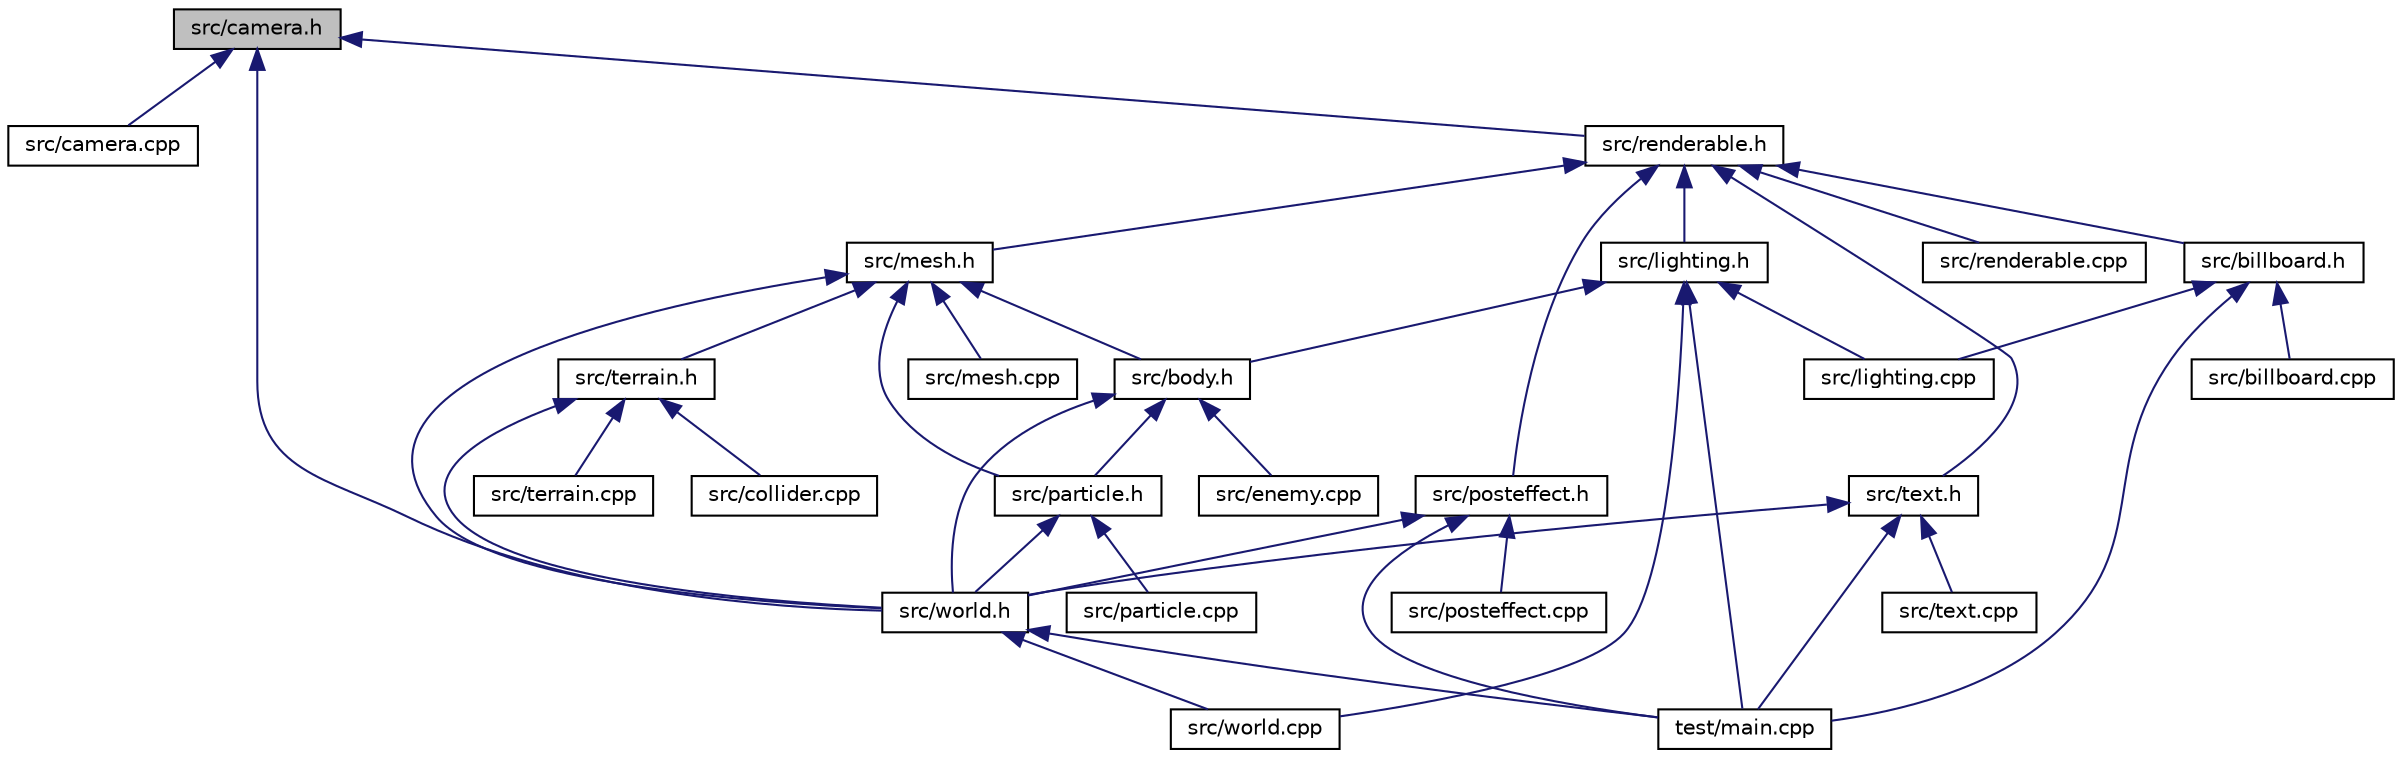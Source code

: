 digraph "src/camera.h"
{
  edge [fontname="Helvetica",fontsize="10",labelfontname="Helvetica",labelfontsize="10"];
  node [fontname="Helvetica",fontsize="10",shape=record];
  Node1 [label="src/camera.h",height=0.2,width=0.4,color="black", fillcolor="grey75", style="filled", fontcolor="black"];
  Node1 -> Node2 [dir="back",color="midnightblue",fontsize="10",style="solid"];
  Node2 [label="src/camera.cpp",height=0.2,width=0.4,color="black", fillcolor="white", style="filled",URL="$camera_8cpp.html"];
  Node1 -> Node3 [dir="back",color="midnightblue",fontsize="10",style="solid"];
  Node3 [label="src/renderable.h",height=0.2,width=0.4,color="black", fillcolor="white", style="filled",URL="$renderable_8h.html"];
  Node3 -> Node4 [dir="back",color="midnightblue",fontsize="10",style="solid"];
  Node4 [label="src/billboard.h",height=0.2,width=0.4,color="black", fillcolor="white", style="filled",URL="$billboard_8h.html"];
  Node4 -> Node5 [dir="back",color="midnightblue",fontsize="10",style="solid"];
  Node5 [label="src/billboard.cpp",height=0.2,width=0.4,color="black", fillcolor="white", style="filled",URL="$billboard_8cpp.html"];
  Node4 -> Node6 [dir="back",color="midnightblue",fontsize="10",style="solid"];
  Node6 [label="src/lighting.cpp",height=0.2,width=0.4,color="black", fillcolor="white", style="filled",URL="$lighting_8cpp.html"];
  Node4 -> Node7 [dir="back",color="midnightblue",fontsize="10",style="solid"];
  Node7 [label="test/main.cpp",height=0.2,width=0.4,color="black", fillcolor="white", style="filled",URL="$main_8cpp.html"];
  Node3 -> Node8 [dir="back",color="midnightblue",fontsize="10",style="solid"];
  Node8 [label="src/lighting.h",height=0.2,width=0.4,color="black", fillcolor="white", style="filled",URL="$lighting_8h.html"];
  Node8 -> Node9 [dir="back",color="midnightblue",fontsize="10",style="solid"];
  Node9 [label="src/body.h",height=0.2,width=0.4,color="black", fillcolor="white", style="filled",URL="$body_8h.html"];
  Node9 -> Node10 [dir="back",color="midnightblue",fontsize="10",style="solid"];
  Node10 [label="src/enemy.cpp",height=0.2,width=0.4,color="black", fillcolor="white", style="filled",URL="$enemy_8cpp.html"];
  Node9 -> Node11 [dir="back",color="midnightblue",fontsize="10",style="solid"];
  Node11 [label="src/particle.h",height=0.2,width=0.4,color="black", fillcolor="white", style="filled",URL="$particle_8h.html"];
  Node11 -> Node12 [dir="back",color="midnightblue",fontsize="10",style="solid"];
  Node12 [label="src/particle.cpp",height=0.2,width=0.4,color="black", fillcolor="white", style="filled",URL="$particle_8cpp.html"];
  Node11 -> Node13 [dir="back",color="midnightblue",fontsize="10",style="solid"];
  Node13 [label="src/world.h",height=0.2,width=0.4,color="black", fillcolor="white", style="filled",URL="$world_8h.html"];
  Node13 -> Node14 [dir="back",color="midnightblue",fontsize="10",style="solid"];
  Node14 [label="src/world.cpp",height=0.2,width=0.4,color="black", fillcolor="white", style="filled",URL="$world_8cpp.html"];
  Node13 -> Node7 [dir="back",color="midnightblue",fontsize="10",style="solid"];
  Node9 -> Node13 [dir="back",color="midnightblue",fontsize="10",style="solid"];
  Node8 -> Node6 [dir="back",color="midnightblue",fontsize="10",style="solid"];
  Node8 -> Node14 [dir="back",color="midnightblue",fontsize="10",style="solid"];
  Node8 -> Node7 [dir="back",color="midnightblue",fontsize="10",style="solid"];
  Node3 -> Node15 [dir="back",color="midnightblue",fontsize="10",style="solid"];
  Node15 [label="src/mesh.h",height=0.2,width=0.4,color="black", fillcolor="white", style="filled",URL="$mesh_8h.html"];
  Node15 -> Node9 [dir="back",color="midnightblue",fontsize="10",style="solid"];
  Node15 -> Node16 [dir="back",color="midnightblue",fontsize="10",style="solid"];
  Node16 [label="src/mesh.cpp",height=0.2,width=0.4,color="black", fillcolor="white", style="filled",URL="$mesh_8cpp.html"];
  Node15 -> Node11 [dir="back",color="midnightblue",fontsize="10",style="solid"];
  Node15 -> Node17 [dir="back",color="midnightblue",fontsize="10",style="solid"];
  Node17 [label="src/terrain.h",height=0.2,width=0.4,color="black", fillcolor="white", style="filled",URL="$terrain_8h.html"];
  Node17 -> Node18 [dir="back",color="midnightblue",fontsize="10",style="solid"];
  Node18 [label="src/collider.cpp",height=0.2,width=0.4,color="black", fillcolor="white", style="filled",URL="$collider_8cpp.html"];
  Node17 -> Node19 [dir="back",color="midnightblue",fontsize="10",style="solid"];
  Node19 [label="src/terrain.cpp",height=0.2,width=0.4,color="black", fillcolor="white", style="filled",URL="$terrain_8cpp.html"];
  Node17 -> Node13 [dir="back",color="midnightblue",fontsize="10",style="solid"];
  Node15 -> Node13 [dir="back",color="midnightblue",fontsize="10",style="solid"];
  Node3 -> Node20 [dir="back",color="midnightblue",fontsize="10",style="solid"];
  Node20 [label="src/posteffect.h",height=0.2,width=0.4,color="black", fillcolor="white", style="filled",URL="$posteffect_8h.html"];
  Node20 -> Node21 [dir="back",color="midnightblue",fontsize="10",style="solid"];
  Node21 [label="src/posteffect.cpp",height=0.2,width=0.4,color="black", fillcolor="white", style="filled",URL="$posteffect_8cpp.html"];
  Node20 -> Node13 [dir="back",color="midnightblue",fontsize="10",style="solid"];
  Node20 -> Node7 [dir="back",color="midnightblue",fontsize="10",style="solid"];
  Node3 -> Node22 [dir="back",color="midnightblue",fontsize="10",style="solid"];
  Node22 [label="src/renderable.cpp",height=0.2,width=0.4,color="black", fillcolor="white", style="filled",URL="$renderable_8cpp.html"];
  Node3 -> Node23 [dir="back",color="midnightblue",fontsize="10",style="solid"];
  Node23 [label="src/text.h",height=0.2,width=0.4,color="black", fillcolor="white", style="filled",URL="$text_8h.html"];
  Node23 -> Node24 [dir="back",color="midnightblue",fontsize="10",style="solid"];
  Node24 [label="src/text.cpp",height=0.2,width=0.4,color="black", fillcolor="white", style="filled",URL="$text_8cpp.html"];
  Node23 -> Node13 [dir="back",color="midnightblue",fontsize="10",style="solid"];
  Node23 -> Node7 [dir="back",color="midnightblue",fontsize="10",style="solid"];
  Node1 -> Node13 [dir="back",color="midnightblue",fontsize="10",style="solid"];
}
